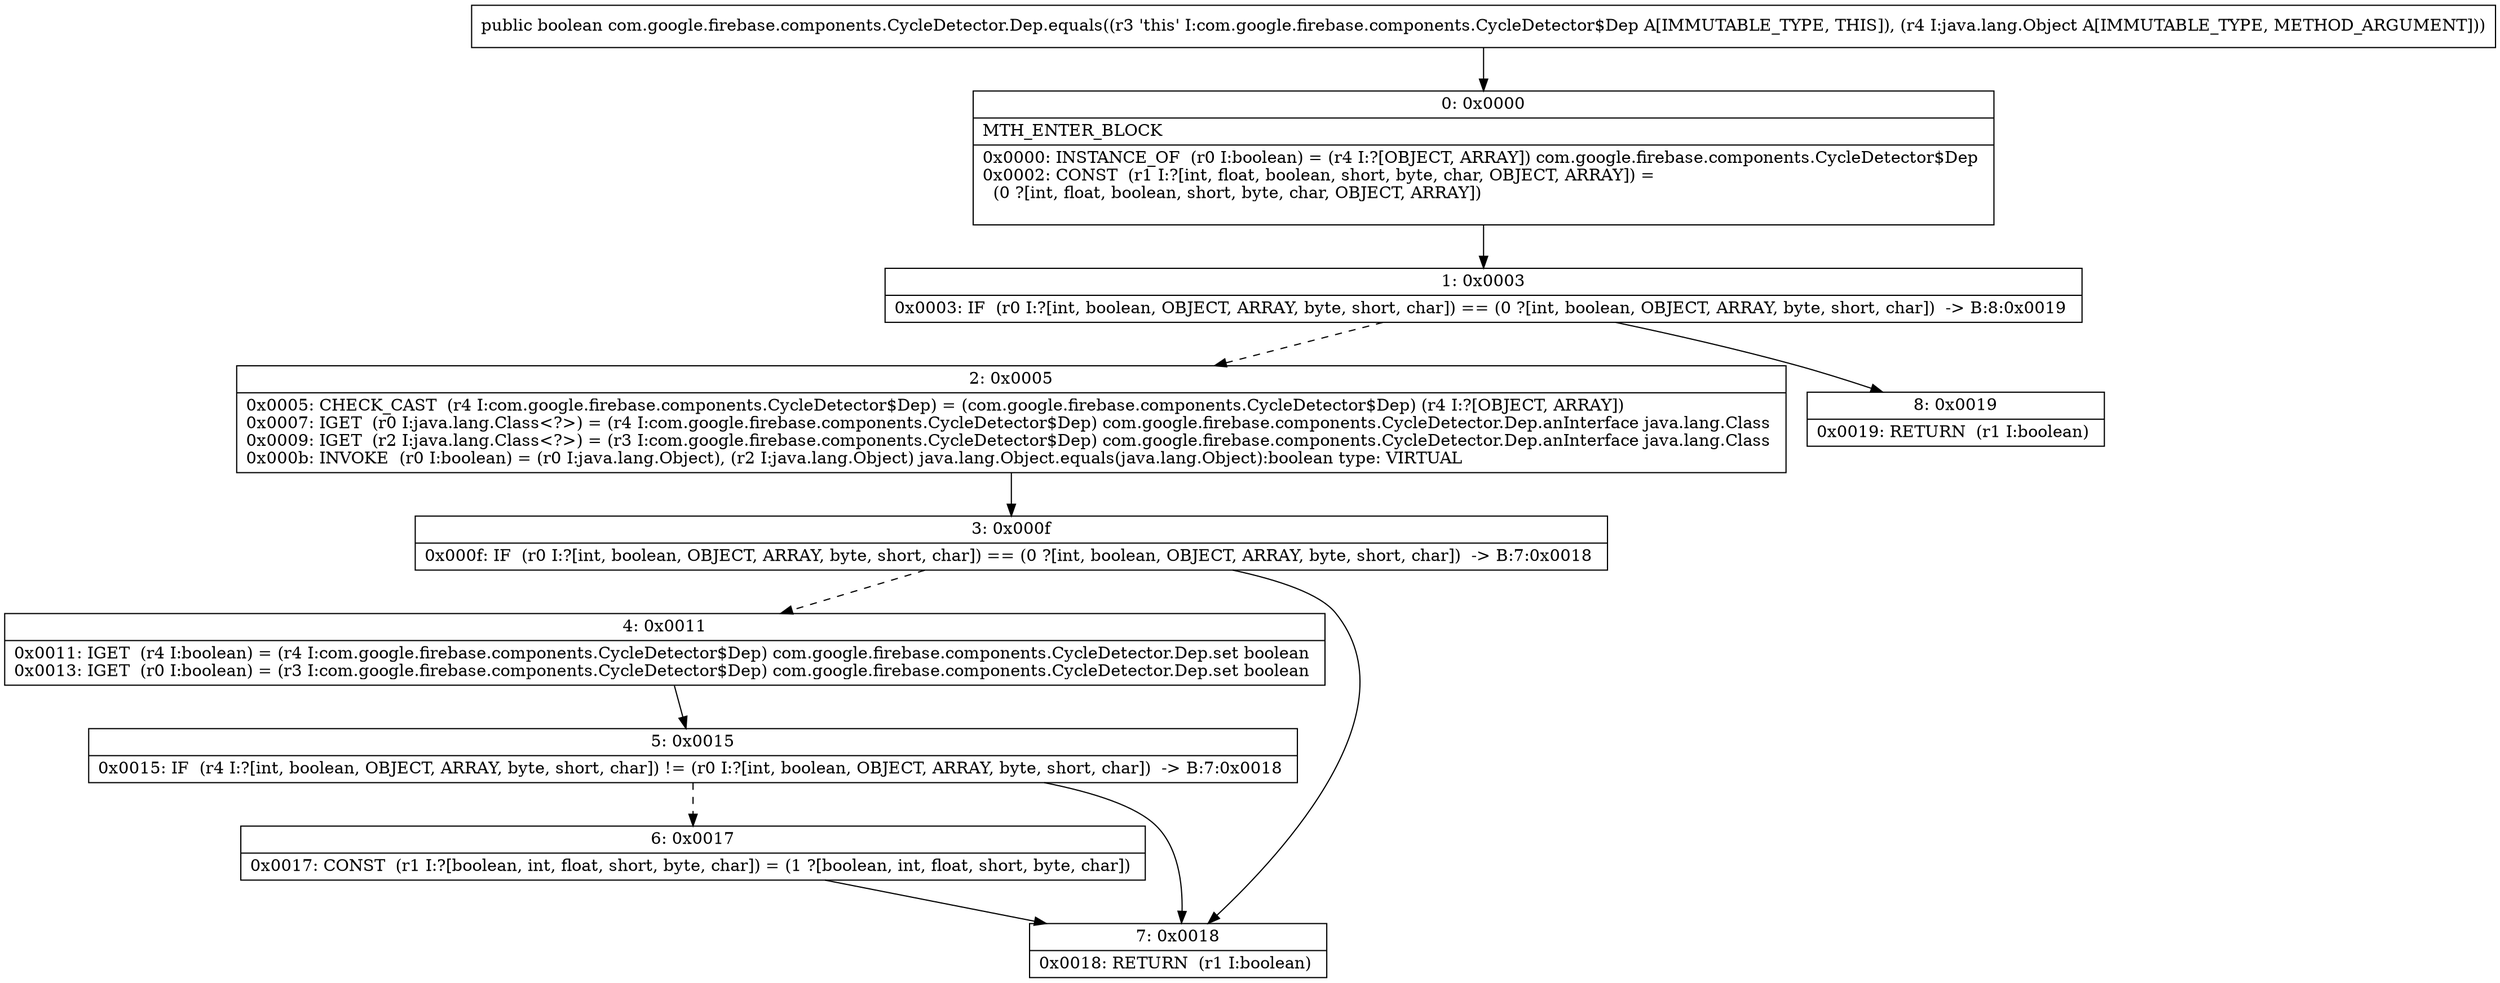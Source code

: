 digraph "CFG forcom.google.firebase.components.CycleDetector.Dep.equals(Ljava\/lang\/Object;)Z" {
Node_0 [shape=record,label="{0\:\ 0x0000|MTH_ENTER_BLOCK\l|0x0000: INSTANCE_OF  (r0 I:boolean) = (r4 I:?[OBJECT, ARRAY]) com.google.firebase.components.CycleDetector$Dep \l0x0002: CONST  (r1 I:?[int, float, boolean, short, byte, char, OBJECT, ARRAY]) = \l  (0 ?[int, float, boolean, short, byte, char, OBJECT, ARRAY])\l \l}"];
Node_1 [shape=record,label="{1\:\ 0x0003|0x0003: IF  (r0 I:?[int, boolean, OBJECT, ARRAY, byte, short, char]) == (0 ?[int, boolean, OBJECT, ARRAY, byte, short, char])  \-\> B:8:0x0019 \l}"];
Node_2 [shape=record,label="{2\:\ 0x0005|0x0005: CHECK_CAST  (r4 I:com.google.firebase.components.CycleDetector$Dep) = (com.google.firebase.components.CycleDetector$Dep) (r4 I:?[OBJECT, ARRAY]) \l0x0007: IGET  (r0 I:java.lang.Class\<?\>) = (r4 I:com.google.firebase.components.CycleDetector$Dep) com.google.firebase.components.CycleDetector.Dep.anInterface java.lang.Class \l0x0009: IGET  (r2 I:java.lang.Class\<?\>) = (r3 I:com.google.firebase.components.CycleDetector$Dep) com.google.firebase.components.CycleDetector.Dep.anInterface java.lang.Class \l0x000b: INVOKE  (r0 I:boolean) = (r0 I:java.lang.Object), (r2 I:java.lang.Object) java.lang.Object.equals(java.lang.Object):boolean type: VIRTUAL \l}"];
Node_3 [shape=record,label="{3\:\ 0x000f|0x000f: IF  (r0 I:?[int, boolean, OBJECT, ARRAY, byte, short, char]) == (0 ?[int, boolean, OBJECT, ARRAY, byte, short, char])  \-\> B:7:0x0018 \l}"];
Node_4 [shape=record,label="{4\:\ 0x0011|0x0011: IGET  (r4 I:boolean) = (r4 I:com.google.firebase.components.CycleDetector$Dep) com.google.firebase.components.CycleDetector.Dep.set boolean \l0x0013: IGET  (r0 I:boolean) = (r3 I:com.google.firebase.components.CycleDetector$Dep) com.google.firebase.components.CycleDetector.Dep.set boolean \l}"];
Node_5 [shape=record,label="{5\:\ 0x0015|0x0015: IF  (r4 I:?[int, boolean, OBJECT, ARRAY, byte, short, char]) != (r0 I:?[int, boolean, OBJECT, ARRAY, byte, short, char])  \-\> B:7:0x0018 \l}"];
Node_6 [shape=record,label="{6\:\ 0x0017|0x0017: CONST  (r1 I:?[boolean, int, float, short, byte, char]) = (1 ?[boolean, int, float, short, byte, char]) \l}"];
Node_7 [shape=record,label="{7\:\ 0x0018|0x0018: RETURN  (r1 I:boolean) \l}"];
Node_8 [shape=record,label="{8\:\ 0x0019|0x0019: RETURN  (r1 I:boolean) \l}"];
MethodNode[shape=record,label="{public boolean com.google.firebase.components.CycleDetector.Dep.equals((r3 'this' I:com.google.firebase.components.CycleDetector$Dep A[IMMUTABLE_TYPE, THIS]), (r4 I:java.lang.Object A[IMMUTABLE_TYPE, METHOD_ARGUMENT])) }"];
MethodNode -> Node_0;
Node_0 -> Node_1;
Node_1 -> Node_2[style=dashed];
Node_1 -> Node_8;
Node_2 -> Node_3;
Node_3 -> Node_4[style=dashed];
Node_3 -> Node_7;
Node_4 -> Node_5;
Node_5 -> Node_6[style=dashed];
Node_5 -> Node_7;
Node_6 -> Node_7;
}

